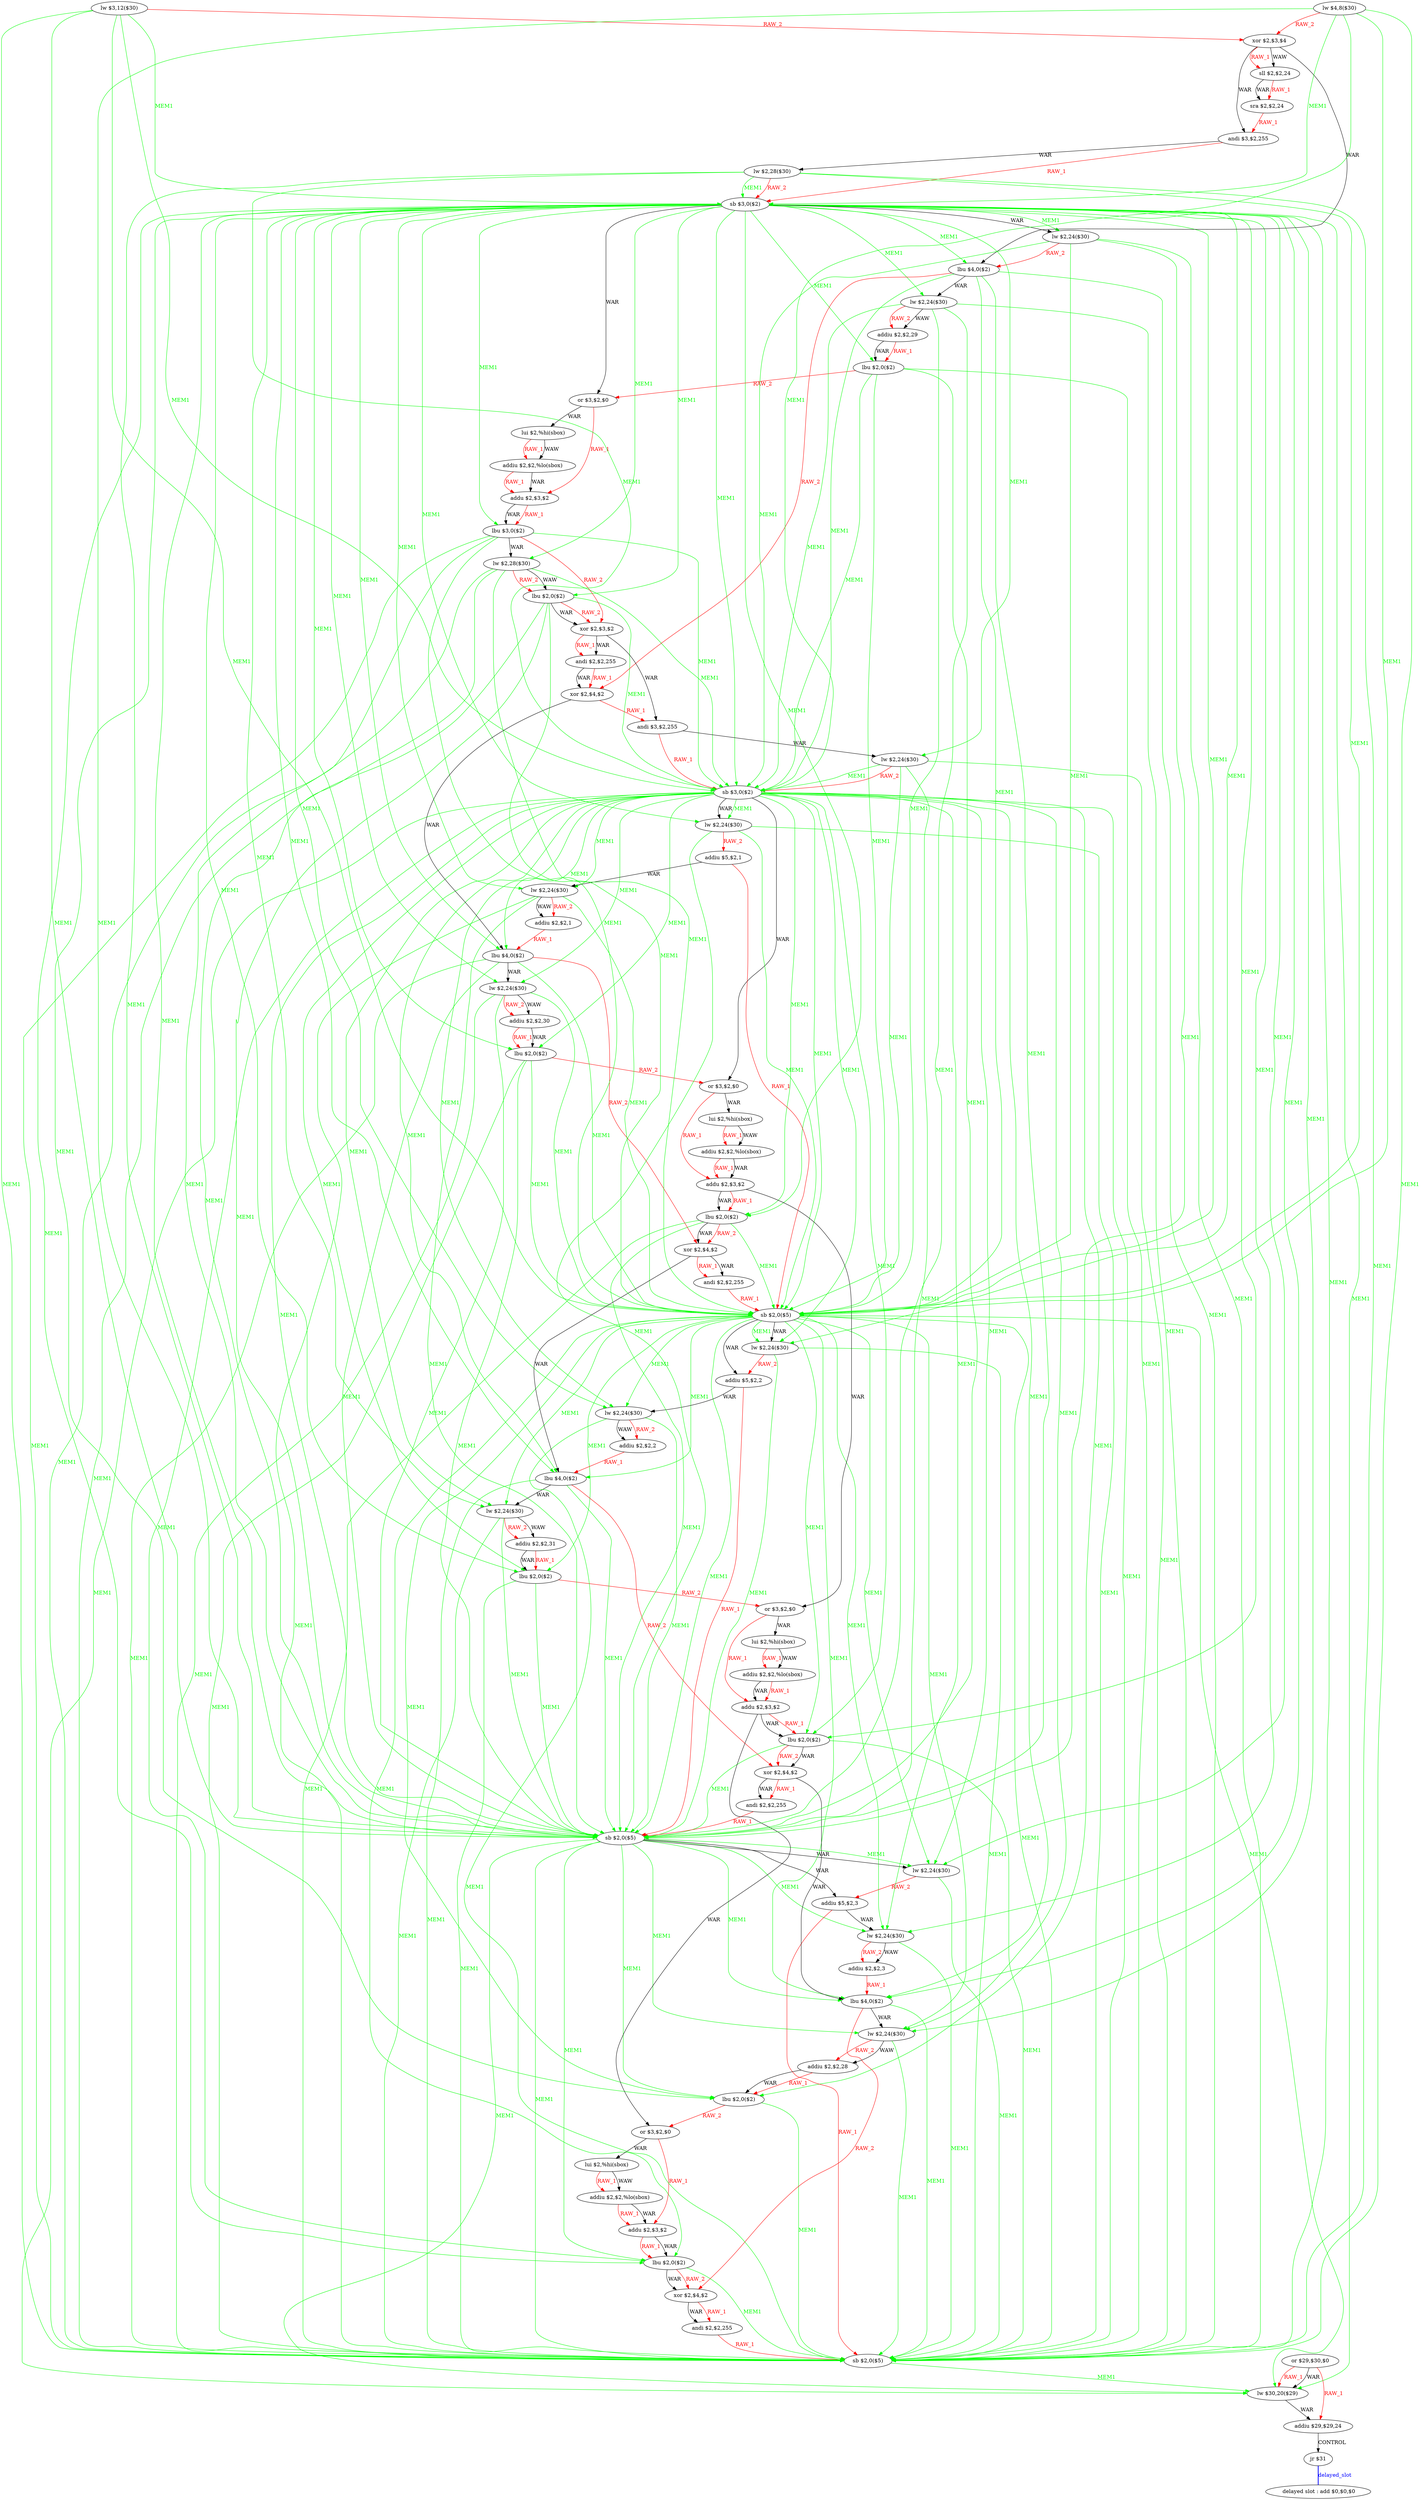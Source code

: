 digraph G1 {
node [shape = ellipse];
i78 [label = " delayed slot : add $0,$0,$0"] ;
i77 ->  i78 [style = bold, dir= none, fontcolor = blue, color = blue, label= "delayed_slot"];
i77 [label = "jr $31"] ;
i0 [label = "lw $3,12($30)"] ;
i0 ->  i73 [color = green, fontcolor = green, label= "MEM1"];
i0 ->  i57 [color = green, fontcolor = green, label= "MEM1"];
i0 ->  i41 [color = green, fontcolor = green, label= "MEM1"];
i0 ->  i25 [color = green, fontcolor = green, label= "MEM1"];
i0 ->  i7 [color = green, fontcolor = green, label= "MEM1"];
i0 ->  i2 [color = red, fontcolor = red, label= "RAW_2"];
i73 [label = "sb $2,0($5)"] ;
i73 ->  i75 [color = green, fontcolor = green, label= "MEM1"];
i75 [label = "lw $30,20($29)"] ;
i75 ->  i76 [label= "WAR"];
i76 [label = "addiu $29,$29,24"] ;
i76 ->  i77 [label= "CONTROL"];
i57 [label = "sb $2,0($5)"] ;
i57 ->  i75 [color = green, fontcolor = green, label= "MEM1"];
i57 ->  i73 [color = green, fontcolor = green, label= "MEM1"];
i57 ->  i70 [color = green, fontcolor = green, label= "MEM1"];
i57 ->  i65 [color = green, fontcolor = green, label= "MEM1"];
i57 ->  i63 [color = green, fontcolor = green, label= "MEM1"];
i57 ->  i62 [color = green, fontcolor = green, label= "MEM1"];
i57 ->  i60 [color = green, fontcolor = green, label= "MEM1"];
i57 ->  i59 [label= "WAR"];
i57 ->  i58 [label= "WAR"];
i57 ->  i58 [color = green, fontcolor = green, label= "MEM1"];
i70 [label = "lbu $2,0($2)"] ;
i70 ->  i73 [color = green, fontcolor = green, label= "MEM1"];
i70 ->  i71 [color = red, fontcolor = red, label= "RAW_2"];
i70 ->  i71 [label= "WAR"];
i71 [label = "xor $2,$4,$2"] ;
i71 ->  i72 [color = red, fontcolor = red, label= "RAW_1"];
i71 ->  i72 [label= "WAR"];
i72 [label = "andi $2,$2,255"] ;
i72 ->  i73 [color = red, fontcolor = red, label= "RAW_1"];
i65 [label = "lbu $2,0($2)"] ;
i65 ->  i73 [color = green, fontcolor = green, label= "MEM1"];
i65 ->  i66 [color = red, fontcolor = red, label= "RAW_2"];
i66 [label = "or $3,$2,$0"] ;
i66 ->  i69 [color = red, fontcolor = red, label= "RAW_1"];
i66 ->  i67 [label= "WAR"];
i69 [label = "addu $2,$3,$2"] ;
i69 ->  i70 [color = red, fontcolor = red, label= "RAW_1"];
i69 ->  i70 [label= "WAR"];
i67 [label = "lui $2,%hi(sbox)"] ;
i67 ->  i68 [color = red, fontcolor = red, label= "RAW_1"];
i67 ->  i68 [label= "WAW"];
i68 [label = "addiu $2,$2,%lo(sbox)"] ;
i68 ->  i69 [color = red, fontcolor = red, label= "RAW_1"];
i68 ->  i69 [label= "WAR"];
i63 [label = "lw $2,24($30)"] ;
i63 ->  i73 [color = green, fontcolor = green, label= "MEM1"];
i63 ->  i64 [color = red, fontcolor = red, label= "RAW_2"];
i63 ->  i64 [label= "WAW"];
i64 [label = "addiu $2,$2,28"] ;
i64 ->  i65 [color = red, fontcolor = red, label= "RAW_1"];
i64 ->  i65 [label= "WAR"];
i62 [label = "lbu $4,0($2)"] ;
i62 ->  i73 [color = green, fontcolor = green, label= "MEM1"];
i62 ->  i71 [color = red, fontcolor = red, label= "RAW_2"];
i62 ->  i63 [label= "WAR"];
i60 [label = "lw $2,24($30)"] ;
i60 ->  i73 [color = green, fontcolor = green, label= "MEM1"];
i60 ->  i61 [color = red, fontcolor = red, label= "RAW_2"];
i60 ->  i61 [label= "WAW"];
i61 [label = "addiu $2,$2,3"] ;
i61 ->  i62 [color = red, fontcolor = red, label= "RAW_1"];
i59 [label = "addiu $5,$2,3"] ;
i59 ->  i73 [color = red, fontcolor = red, label= "RAW_1"];
i59 ->  i60 [label= "WAR"];
i58 [label = "lw $2,24($30)"] ;
i58 ->  i73 [color = green, fontcolor = green, label= "MEM1"];
i58 ->  i59 [color = red, fontcolor = red, label= "RAW_2"];
i41 [label = "sb $2,0($5)"] ;
i41 ->  i75 [color = green, fontcolor = green, label= "MEM1"];
i41 ->  i73 [color = green, fontcolor = green, label= "MEM1"];
i41 ->  i70 [color = green, fontcolor = green, label= "MEM1"];
i41 ->  i65 [color = green, fontcolor = green, label= "MEM1"];
i41 ->  i63 [color = green, fontcolor = green, label= "MEM1"];
i41 ->  i62 [color = green, fontcolor = green, label= "MEM1"];
i41 ->  i60 [color = green, fontcolor = green, label= "MEM1"];
i41 ->  i58 [color = green, fontcolor = green, label= "MEM1"];
i41 ->  i57 [color = green, fontcolor = green, label= "MEM1"];
i41 ->  i54 [color = green, fontcolor = green, label= "MEM1"];
i41 ->  i49 [color = green, fontcolor = green, label= "MEM1"];
i41 ->  i47 [color = green, fontcolor = green, label= "MEM1"];
i41 ->  i46 [color = green, fontcolor = green, label= "MEM1"];
i41 ->  i44 [color = green, fontcolor = green, label= "MEM1"];
i41 ->  i43 [label= "WAR"];
i41 ->  i42 [label= "WAR"];
i41 ->  i42 [color = green, fontcolor = green, label= "MEM1"];
i54 [label = "lbu $2,0($2)"] ;
i54 ->  i73 [color = green, fontcolor = green, label= "MEM1"];
i54 ->  i57 [color = green, fontcolor = green, label= "MEM1"];
i54 ->  i55 [color = red, fontcolor = red, label= "RAW_2"];
i54 ->  i55 [label= "WAR"];
i55 [label = "xor $2,$4,$2"] ;
i55 ->  i62 [label= "WAR"];
i55 ->  i56 [color = red, fontcolor = red, label= "RAW_1"];
i55 ->  i56 [label= "WAR"];
i56 [label = "andi $2,$2,255"] ;
i56 ->  i57 [color = red, fontcolor = red, label= "RAW_1"];
i49 [label = "lbu $2,0($2)"] ;
i49 ->  i73 [color = green, fontcolor = green, label= "MEM1"];
i49 ->  i57 [color = green, fontcolor = green, label= "MEM1"];
i49 ->  i50 [color = red, fontcolor = red, label= "RAW_2"];
i50 [label = "or $3,$2,$0"] ;
i50 ->  i53 [color = red, fontcolor = red, label= "RAW_1"];
i50 ->  i51 [label= "WAR"];
i53 [label = "addu $2,$3,$2"] ;
i53 ->  i66 [label= "WAR"];
i53 ->  i54 [color = red, fontcolor = red, label= "RAW_1"];
i53 ->  i54 [label= "WAR"];
i51 [label = "lui $2,%hi(sbox)"] ;
i51 ->  i52 [color = red, fontcolor = red, label= "RAW_1"];
i51 ->  i52 [label= "WAW"];
i52 [label = "addiu $2,$2,%lo(sbox)"] ;
i52 ->  i53 [color = red, fontcolor = red, label= "RAW_1"];
i52 ->  i53 [label= "WAR"];
i47 [label = "lw $2,24($30)"] ;
i47 ->  i73 [color = green, fontcolor = green, label= "MEM1"];
i47 ->  i57 [color = green, fontcolor = green, label= "MEM1"];
i47 ->  i48 [color = red, fontcolor = red, label= "RAW_2"];
i47 ->  i48 [label= "WAW"];
i48 [label = "addiu $2,$2,31"] ;
i48 ->  i49 [color = red, fontcolor = red, label= "RAW_1"];
i48 ->  i49 [label= "WAR"];
i46 [label = "lbu $4,0($2)"] ;
i46 ->  i73 [color = green, fontcolor = green, label= "MEM1"];
i46 ->  i57 [color = green, fontcolor = green, label= "MEM1"];
i46 ->  i55 [color = red, fontcolor = red, label= "RAW_2"];
i46 ->  i47 [label= "WAR"];
i44 [label = "lw $2,24($30)"] ;
i44 ->  i73 [color = green, fontcolor = green, label= "MEM1"];
i44 ->  i57 [color = green, fontcolor = green, label= "MEM1"];
i44 ->  i45 [color = red, fontcolor = red, label= "RAW_2"];
i44 ->  i45 [label= "WAW"];
i45 [label = "addiu $2,$2,2"] ;
i45 ->  i46 [color = red, fontcolor = red, label= "RAW_1"];
i43 [label = "addiu $5,$2,2"] ;
i43 ->  i57 [color = red, fontcolor = red, label= "RAW_1"];
i43 ->  i44 [label= "WAR"];
i42 [label = "lw $2,24($30)"] ;
i42 ->  i73 [color = green, fontcolor = green, label= "MEM1"];
i42 ->  i57 [color = green, fontcolor = green, label= "MEM1"];
i42 ->  i43 [color = red, fontcolor = red, label= "RAW_2"];
i25 [label = "sb $3,0($2)"] ;
i25 ->  i75 [color = green, fontcolor = green, label= "MEM1"];
i25 ->  i73 [color = green, fontcolor = green, label= "MEM1"];
i25 ->  i70 [color = green, fontcolor = green, label= "MEM1"];
i25 ->  i65 [color = green, fontcolor = green, label= "MEM1"];
i25 ->  i63 [color = green, fontcolor = green, label= "MEM1"];
i25 ->  i62 [color = green, fontcolor = green, label= "MEM1"];
i25 ->  i60 [color = green, fontcolor = green, label= "MEM1"];
i25 ->  i58 [color = green, fontcolor = green, label= "MEM1"];
i25 ->  i57 [color = green, fontcolor = green, label= "MEM1"];
i25 ->  i54 [color = green, fontcolor = green, label= "MEM1"];
i25 ->  i49 [color = green, fontcolor = green, label= "MEM1"];
i25 ->  i47 [color = green, fontcolor = green, label= "MEM1"];
i25 ->  i46 [color = green, fontcolor = green, label= "MEM1"];
i25 ->  i44 [color = green, fontcolor = green, label= "MEM1"];
i25 ->  i42 [color = green, fontcolor = green, label= "MEM1"];
i25 ->  i41 [color = green, fontcolor = green, label= "MEM1"];
i25 ->  i38 [color = green, fontcolor = green, label= "MEM1"];
i25 ->  i34 [label= "WAR"];
i25 ->  i33 [color = green, fontcolor = green, label= "MEM1"];
i25 ->  i31 [color = green, fontcolor = green, label= "MEM1"];
i25 ->  i30 [color = green, fontcolor = green, label= "MEM1"];
i25 ->  i28 [color = green, fontcolor = green, label= "MEM1"];
i25 ->  i26 [label= "WAR"];
i25 ->  i26 [color = green, fontcolor = green, label= "MEM1"];
i38 [label = "lbu $2,0($2)"] ;
i38 ->  i73 [color = green, fontcolor = green, label= "MEM1"];
i38 ->  i57 [color = green, fontcolor = green, label= "MEM1"];
i38 ->  i41 [color = green, fontcolor = green, label= "MEM1"];
i38 ->  i39 [color = red, fontcolor = red, label= "RAW_2"];
i38 ->  i39 [label= "WAR"];
i39 [label = "xor $2,$4,$2"] ;
i39 ->  i46 [label= "WAR"];
i39 ->  i40 [color = red, fontcolor = red, label= "RAW_1"];
i39 ->  i40 [label= "WAR"];
i40 [label = "andi $2,$2,255"] ;
i40 ->  i41 [color = red, fontcolor = red, label= "RAW_1"];
i34 [label = "or $3,$2,$0"] ;
i34 ->  i37 [color = red, fontcolor = red, label= "RAW_1"];
i34 ->  i35 [label= "WAR"];
i37 [label = "addu $2,$3,$2"] ;
i37 ->  i50 [label= "WAR"];
i37 ->  i38 [color = red, fontcolor = red, label= "RAW_1"];
i37 ->  i38 [label= "WAR"];
i35 [label = "lui $2,%hi(sbox)"] ;
i35 ->  i36 [color = red, fontcolor = red, label= "RAW_1"];
i35 ->  i36 [label= "WAW"];
i36 [label = "addiu $2,$2,%lo(sbox)"] ;
i36 ->  i37 [color = red, fontcolor = red, label= "RAW_1"];
i36 ->  i37 [label= "WAR"];
i33 [label = "lbu $2,0($2)"] ;
i33 ->  i73 [color = green, fontcolor = green, label= "MEM1"];
i33 ->  i57 [color = green, fontcolor = green, label= "MEM1"];
i33 ->  i41 [color = green, fontcolor = green, label= "MEM1"];
i33 ->  i34 [color = red, fontcolor = red, label= "RAW_2"];
i31 [label = "lw $2,24($30)"] ;
i31 ->  i73 [color = green, fontcolor = green, label= "MEM1"];
i31 ->  i57 [color = green, fontcolor = green, label= "MEM1"];
i31 ->  i41 [color = green, fontcolor = green, label= "MEM1"];
i31 ->  i32 [color = red, fontcolor = red, label= "RAW_2"];
i31 ->  i32 [label= "WAW"];
i32 [label = "addiu $2,$2,30"] ;
i32 ->  i33 [color = red, fontcolor = red, label= "RAW_1"];
i32 ->  i33 [label= "WAR"];
i30 [label = "lbu $4,0($2)"] ;
i30 ->  i73 [color = green, fontcolor = green, label= "MEM1"];
i30 ->  i57 [color = green, fontcolor = green, label= "MEM1"];
i30 ->  i41 [color = green, fontcolor = green, label= "MEM1"];
i30 ->  i39 [color = red, fontcolor = red, label= "RAW_2"];
i30 ->  i31 [label= "WAR"];
i28 [label = "lw $2,24($30)"] ;
i28 ->  i73 [color = green, fontcolor = green, label= "MEM1"];
i28 ->  i57 [color = green, fontcolor = green, label= "MEM1"];
i28 ->  i41 [color = green, fontcolor = green, label= "MEM1"];
i28 ->  i29 [color = red, fontcolor = red, label= "RAW_2"];
i28 ->  i29 [label= "WAW"];
i29 [label = "addiu $2,$2,1"] ;
i29 ->  i30 [color = red, fontcolor = red, label= "RAW_1"];
i26 [label = "lw $2,24($30)"] ;
i26 ->  i73 [color = green, fontcolor = green, label= "MEM1"];
i26 ->  i57 [color = green, fontcolor = green, label= "MEM1"];
i26 ->  i41 [color = green, fontcolor = green, label= "MEM1"];
i26 ->  i27 [color = red, fontcolor = red, label= "RAW_2"];
i27 [label = "addiu $5,$2,1"] ;
i27 ->  i41 [color = red, fontcolor = red, label= "RAW_1"];
i27 ->  i28 [label= "WAR"];
i7 [label = "sb $3,0($2)"] ;
i7 ->  i75 [color = green, fontcolor = green, label= "MEM1"];
i7 ->  i73 [color = green, fontcolor = green, label= "MEM1"];
i7 ->  i70 [color = green, fontcolor = green, label= "MEM1"];
i7 ->  i65 [color = green, fontcolor = green, label= "MEM1"];
i7 ->  i63 [color = green, fontcolor = green, label= "MEM1"];
i7 ->  i62 [color = green, fontcolor = green, label= "MEM1"];
i7 ->  i60 [color = green, fontcolor = green, label= "MEM1"];
i7 ->  i58 [color = green, fontcolor = green, label= "MEM1"];
i7 ->  i57 [color = green, fontcolor = green, label= "MEM1"];
i7 ->  i54 [color = green, fontcolor = green, label= "MEM1"];
i7 ->  i49 [color = green, fontcolor = green, label= "MEM1"];
i7 ->  i47 [color = green, fontcolor = green, label= "MEM1"];
i7 ->  i46 [color = green, fontcolor = green, label= "MEM1"];
i7 ->  i44 [color = green, fontcolor = green, label= "MEM1"];
i7 ->  i42 [color = green, fontcolor = green, label= "MEM1"];
i7 ->  i41 [color = green, fontcolor = green, label= "MEM1"];
i7 ->  i38 [color = green, fontcolor = green, label= "MEM1"];
i7 ->  i33 [color = green, fontcolor = green, label= "MEM1"];
i7 ->  i31 [color = green, fontcolor = green, label= "MEM1"];
i7 ->  i30 [color = green, fontcolor = green, label= "MEM1"];
i7 ->  i28 [color = green, fontcolor = green, label= "MEM1"];
i7 ->  i26 [color = green, fontcolor = green, label= "MEM1"];
i7 ->  i25 [color = green, fontcolor = green, label= "MEM1"];
i7 ->  i24 [color = green, fontcolor = green, label= "MEM1"];
i7 ->  i19 [color = green, fontcolor = green, label= "MEM1"];
i7 ->  i18 [color = green, fontcolor = green, label= "MEM1"];
i7 ->  i17 [color = green, fontcolor = green, label= "MEM1"];
i7 ->  i13 [label= "WAR"];
i7 ->  i12 [color = green, fontcolor = green, label= "MEM1"];
i7 ->  i10 [color = green, fontcolor = green, label= "MEM1"];
i7 ->  i9 [color = green, fontcolor = green, label= "MEM1"];
i7 ->  i8 [label= "WAR"];
i7 ->  i8 [color = green, fontcolor = green, label= "MEM1"];
i24 [label = "lw $2,24($30)"] ;
i24 ->  i73 [color = green, fontcolor = green, label= "MEM1"];
i24 ->  i57 [color = green, fontcolor = green, label= "MEM1"];
i24 ->  i41 [color = green, fontcolor = green, label= "MEM1"];
i24 ->  i25 [color = red, fontcolor = red, label= "RAW_2"];
i24 ->  i25 [color = green, fontcolor = green, label= "MEM1"];
i19 [label = "lbu $2,0($2)"] ;
i19 ->  i73 [color = green, fontcolor = green, label= "MEM1"];
i19 ->  i57 [color = green, fontcolor = green, label= "MEM1"];
i19 ->  i41 [color = green, fontcolor = green, label= "MEM1"];
i19 ->  i25 [color = green, fontcolor = green, label= "MEM1"];
i19 ->  i20 [color = red, fontcolor = red, label= "RAW_2"];
i19 ->  i20 [label= "WAR"];
i20 [label = "xor $2,$3,$2"] ;
i20 ->  i23 [label= "WAR"];
i20 ->  i21 [color = red, fontcolor = red, label= "RAW_1"];
i20 ->  i21 [label= "WAR"];
i23 [label = "andi $3,$2,255"] ;
i23 ->  i25 [color = red, fontcolor = red, label= "RAW_1"];
i23 ->  i24 [label= "WAR"];
i21 [label = "andi $2,$2,255"] ;
i21 ->  i22 [color = red, fontcolor = red, label= "RAW_1"];
i21 ->  i22 [label= "WAR"];
i22 [label = "xor $2,$4,$2"] ;
i22 ->  i30 [label= "WAR"];
i22 ->  i23 [color = red, fontcolor = red, label= "RAW_1"];
i18 [label = "lw $2,28($30)"] ;
i18 ->  i73 [color = green, fontcolor = green, label= "MEM1"];
i18 ->  i57 [color = green, fontcolor = green, label= "MEM1"];
i18 ->  i41 [color = green, fontcolor = green, label= "MEM1"];
i18 ->  i25 [color = green, fontcolor = green, label= "MEM1"];
i18 ->  i19 [color = red, fontcolor = red, label= "RAW_2"];
i18 ->  i19 [label= "WAW"];
i17 [label = "lbu $3,0($2)"] ;
i17 ->  i73 [color = green, fontcolor = green, label= "MEM1"];
i17 ->  i57 [color = green, fontcolor = green, label= "MEM1"];
i17 ->  i41 [color = green, fontcolor = green, label= "MEM1"];
i17 ->  i25 [color = green, fontcolor = green, label= "MEM1"];
i17 ->  i20 [color = red, fontcolor = red, label= "RAW_2"];
i17 ->  i18 [label= "WAR"];
i13 [label = "or $3,$2,$0"] ;
i13 ->  i16 [color = red, fontcolor = red, label= "RAW_1"];
i13 ->  i14 [label= "WAR"];
i16 [label = "addu $2,$3,$2"] ;
i16 ->  i17 [color = red, fontcolor = red, label= "RAW_1"];
i16 ->  i17 [label= "WAR"];
i14 [label = "lui $2,%hi(sbox)"] ;
i14 ->  i15 [color = red, fontcolor = red, label= "RAW_1"];
i14 ->  i15 [label= "WAW"];
i15 [label = "addiu $2,$2,%lo(sbox)"] ;
i15 ->  i16 [color = red, fontcolor = red, label= "RAW_1"];
i15 ->  i16 [label= "WAR"];
i12 [label = "lbu $2,0($2)"] ;
i12 ->  i73 [color = green, fontcolor = green, label= "MEM1"];
i12 ->  i57 [color = green, fontcolor = green, label= "MEM1"];
i12 ->  i41 [color = green, fontcolor = green, label= "MEM1"];
i12 ->  i25 [color = green, fontcolor = green, label= "MEM1"];
i12 ->  i13 [color = red, fontcolor = red, label= "RAW_2"];
i10 [label = "lw $2,24($30)"] ;
i10 ->  i73 [color = green, fontcolor = green, label= "MEM1"];
i10 ->  i57 [color = green, fontcolor = green, label= "MEM1"];
i10 ->  i41 [color = green, fontcolor = green, label= "MEM1"];
i10 ->  i25 [color = green, fontcolor = green, label= "MEM1"];
i10 ->  i11 [color = red, fontcolor = red, label= "RAW_2"];
i10 ->  i11 [label= "WAW"];
i11 [label = "addiu $2,$2,29"] ;
i11 ->  i12 [color = red, fontcolor = red, label= "RAW_1"];
i11 ->  i12 [label= "WAR"];
i9 [label = "lbu $4,0($2)"] ;
i9 ->  i73 [color = green, fontcolor = green, label= "MEM1"];
i9 ->  i57 [color = green, fontcolor = green, label= "MEM1"];
i9 ->  i41 [color = green, fontcolor = green, label= "MEM1"];
i9 ->  i25 [color = green, fontcolor = green, label= "MEM1"];
i9 ->  i22 [color = red, fontcolor = red, label= "RAW_2"];
i9 ->  i10 [label= "WAR"];
i8 [label = "lw $2,24($30)"] ;
i8 ->  i73 [color = green, fontcolor = green, label= "MEM1"];
i8 ->  i57 [color = green, fontcolor = green, label= "MEM1"];
i8 ->  i41 [color = green, fontcolor = green, label= "MEM1"];
i8 ->  i25 [color = green, fontcolor = green, label= "MEM1"];
i8 ->  i9 [color = red, fontcolor = red, label= "RAW_2"];
i2 [label = "xor $2,$3,$4"] ;
i2 ->  i9 [label= "WAR"];
i2 ->  i5 [label= "WAR"];
i2 ->  i3 [color = red, fontcolor = red, label= "RAW_1"];
i2 ->  i3 [label= "WAW"];
i5 [label = "andi $3,$2,255"] ;
i5 ->  i7 [color = red, fontcolor = red, label= "RAW_1"];
i5 ->  i6 [label= "WAR"];
i6 [label = "lw $2,28($30)"] ;
i6 ->  i73 [color = green, fontcolor = green, label= "MEM1"];
i6 ->  i57 [color = green, fontcolor = green, label= "MEM1"];
i6 ->  i41 [color = green, fontcolor = green, label= "MEM1"];
i6 ->  i25 [color = green, fontcolor = green, label= "MEM1"];
i6 ->  i7 [color = red, fontcolor = red, label= "RAW_2"];
i6 ->  i7 [color = green, fontcolor = green, label= "MEM1"];
i3 [label = "sll $2,$2,24"] ;
i3 ->  i4 [color = red, fontcolor = red, label= "RAW_1"];
i3 ->  i4 [label= "WAR"];
i4 [label = "sra $2,$2,24"] ;
i4 ->  i5 [color = red, fontcolor = red, label= "RAW_1"];
i1 [label = "lw $4,8($30)"] ;
i1 ->  i73 [color = green, fontcolor = green, label= "MEM1"];
i1 ->  i57 [color = green, fontcolor = green, label= "MEM1"];
i1 ->  i41 [color = green, fontcolor = green, label= "MEM1"];
i1 ->  i25 [color = green, fontcolor = green, label= "MEM1"];
i1 ->  i7 [color = green, fontcolor = green, label= "MEM1"];
i1 ->  i2 [color = red, fontcolor = red, label= "RAW_2"];
i74 [label = "or $29,$30,$0"] ;
i74 ->  i76 [color = red, fontcolor = red, label= "RAW_1"];
i74 ->  i75 [color = red, fontcolor = red, label= "RAW_1"];
i74 ->  i75 [label= "WAR"];
}
